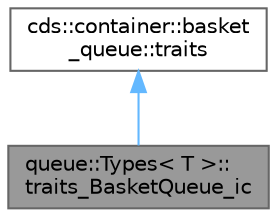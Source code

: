 digraph "queue::Types&lt; T &gt;::traits_BasketQueue_ic"
{
 // LATEX_PDF_SIZE
  bgcolor="transparent";
  edge [fontname=Helvetica,fontsize=10,labelfontname=Helvetica,labelfontsize=10];
  node [fontname=Helvetica,fontsize=10,shape=box,height=0.2,width=0.4];
  Node1 [id="Node000001",label="queue::Types\< T \>::\ltraits_BasketQueue_ic",height=0.2,width=0.4,color="gray40", fillcolor="grey60", style="filled", fontcolor="black",tooltip=" "];
  Node2 -> Node1 [id="edge1_Node000001_Node000002",dir="back",color="steelblue1",style="solid",tooltip=" "];
  Node2 [id="Node000002",label="cds::container::basket\l_queue::traits",height=0.2,width=0.4,color="gray40", fillcolor="white", style="filled",URL="$structcds_1_1container_1_1basket__queue_1_1traits.html",tooltip="BasketQueue default type traits"];
}
